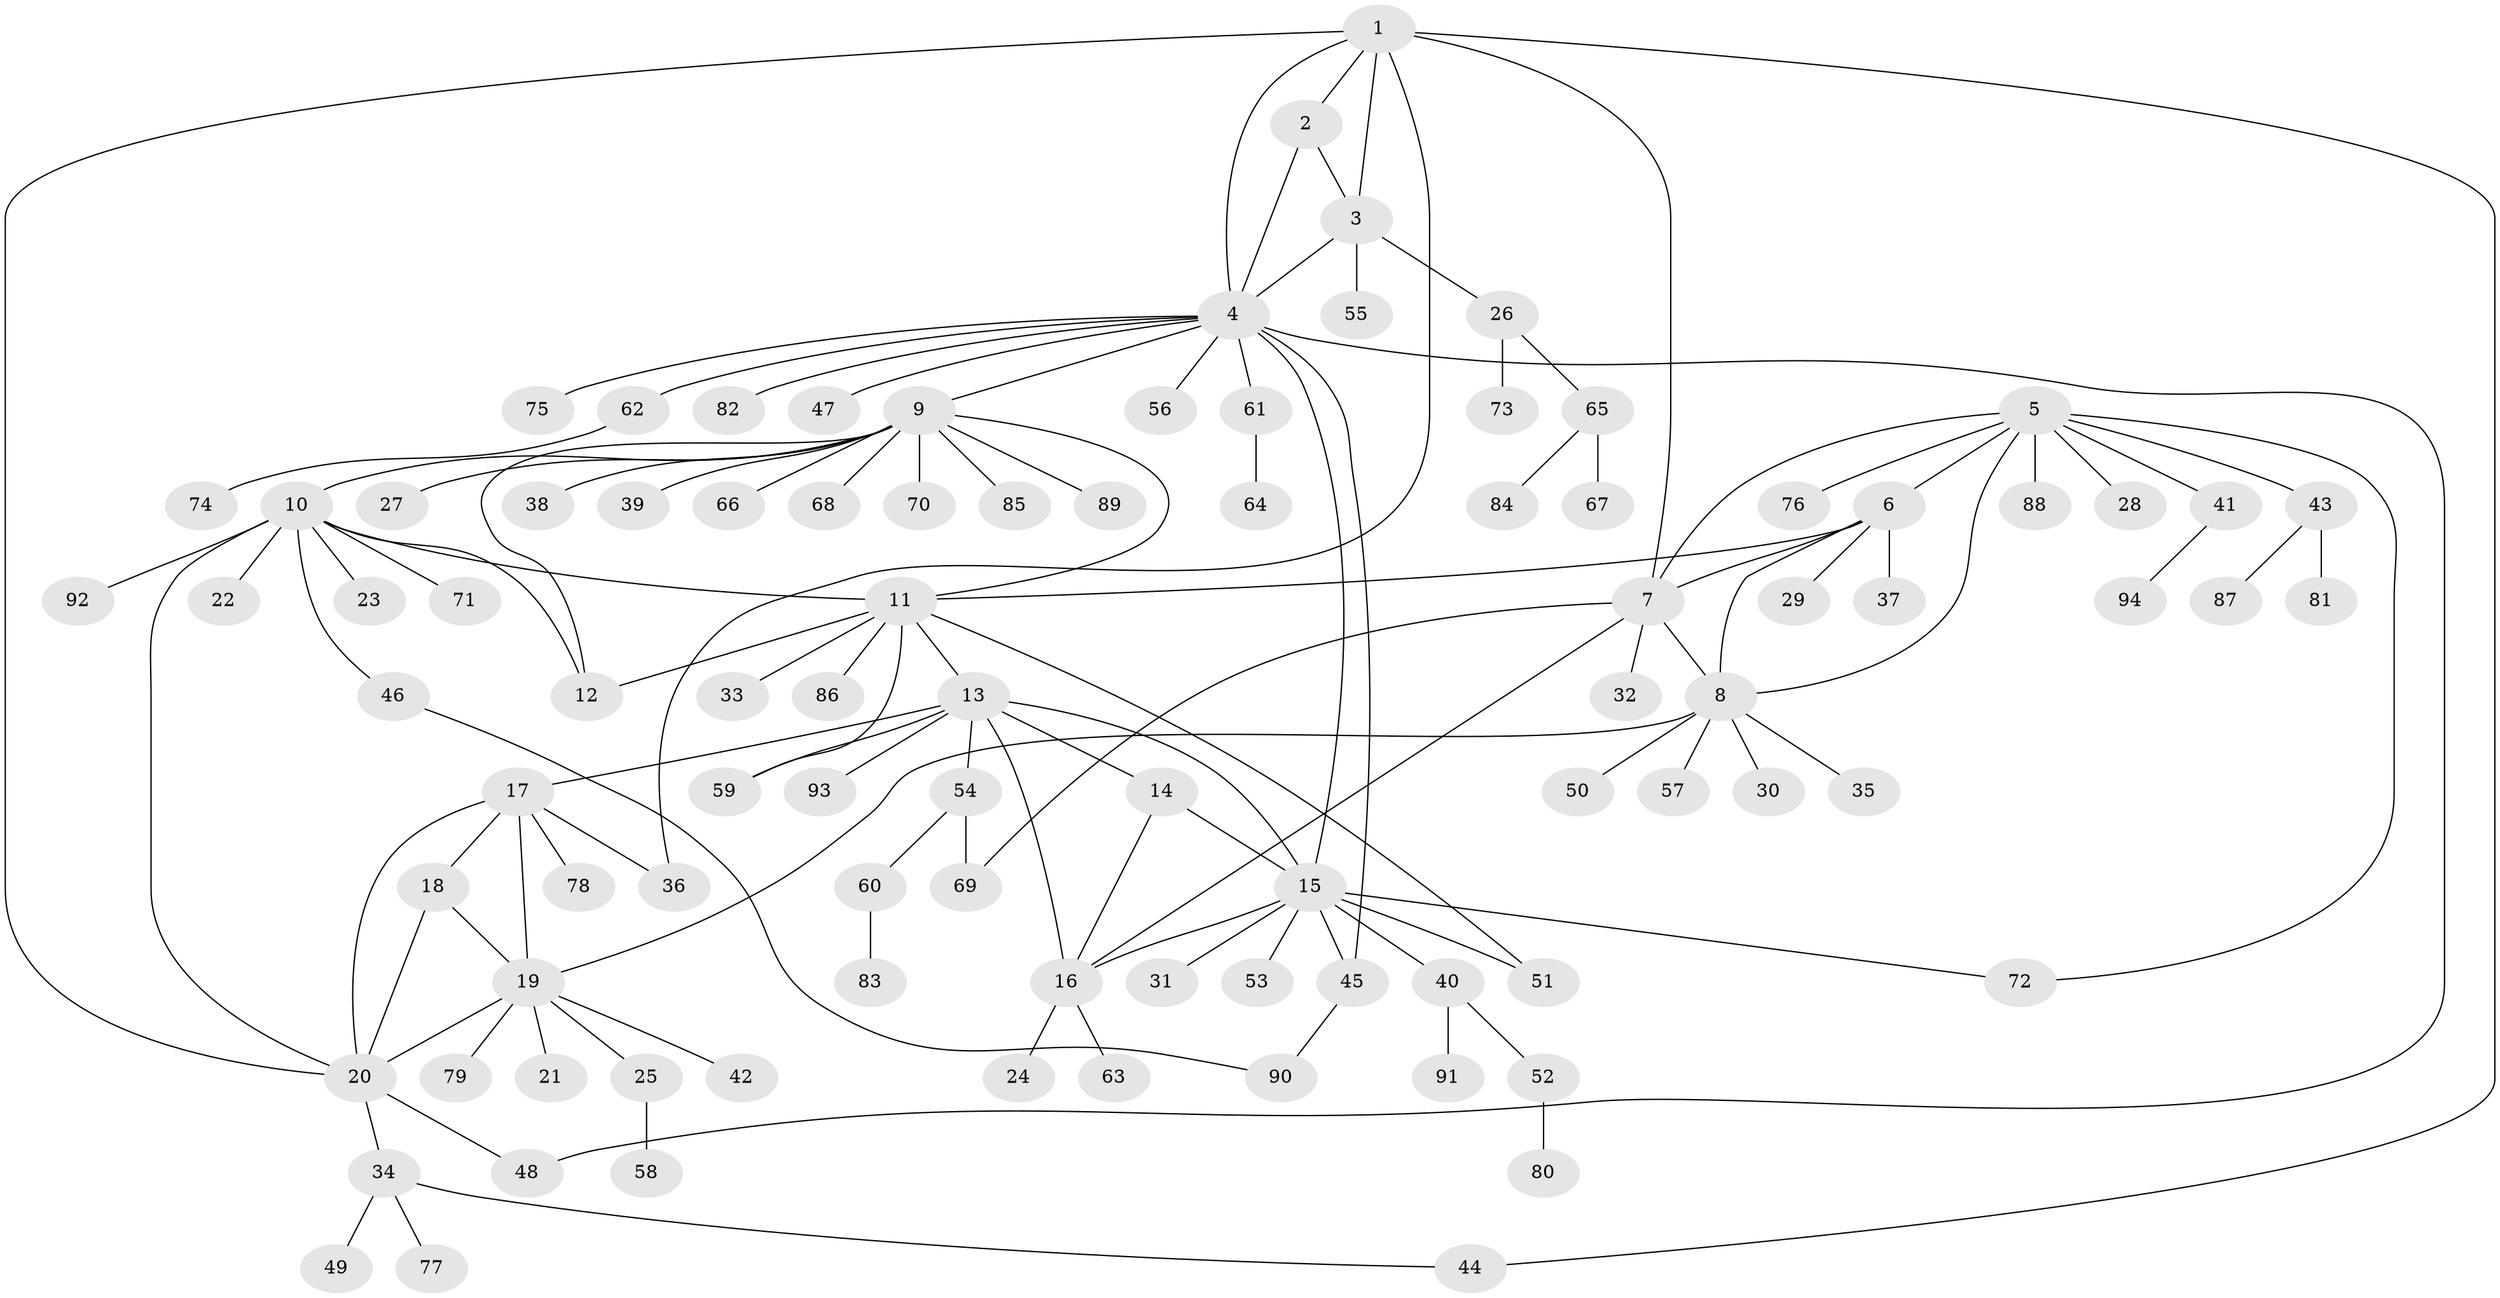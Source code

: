 // coarse degree distribution, {15: 0.017857142857142856, 2: 0.125, 4: 0.05357142857142857, 6: 0.03571428571428571, 8: 0.017857142857142856, 7: 0.03571428571428571, 16: 0.017857142857142856, 3: 0.05357142857142857, 9: 0.017857142857142856, 5: 0.017857142857142856, 1: 0.6071428571428571}
// Generated by graph-tools (version 1.1) at 2025/19/03/04/25 18:19:38]
// undirected, 94 vertices, 123 edges
graph export_dot {
graph [start="1"]
  node [color=gray90,style=filled];
  1;
  2;
  3;
  4;
  5;
  6;
  7;
  8;
  9;
  10;
  11;
  12;
  13;
  14;
  15;
  16;
  17;
  18;
  19;
  20;
  21;
  22;
  23;
  24;
  25;
  26;
  27;
  28;
  29;
  30;
  31;
  32;
  33;
  34;
  35;
  36;
  37;
  38;
  39;
  40;
  41;
  42;
  43;
  44;
  45;
  46;
  47;
  48;
  49;
  50;
  51;
  52;
  53;
  54;
  55;
  56;
  57;
  58;
  59;
  60;
  61;
  62;
  63;
  64;
  65;
  66;
  67;
  68;
  69;
  70;
  71;
  72;
  73;
  74;
  75;
  76;
  77;
  78;
  79;
  80;
  81;
  82;
  83;
  84;
  85;
  86;
  87;
  88;
  89;
  90;
  91;
  92;
  93;
  94;
  1 -- 2;
  1 -- 3;
  1 -- 4;
  1 -- 7;
  1 -- 20;
  1 -- 36;
  1 -- 44;
  2 -- 3;
  2 -- 4;
  3 -- 4;
  3 -- 26;
  3 -- 55;
  4 -- 9;
  4 -- 15;
  4 -- 45;
  4 -- 47;
  4 -- 48;
  4 -- 56;
  4 -- 61;
  4 -- 62;
  4 -- 75;
  4 -- 82;
  5 -- 6;
  5 -- 7;
  5 -- 8;
  5 -- 28;
  5 -- 41;
  5 -- 43;
  5 -- 72;
  5 -- 76;
  5 -- 88;
  6 -- 7;
  6 -- 8;
  6 -- 11;
  6 -- 29;
  6 -- 37;
  7 -- 8;
  7 -- 16;
  7 -- 32;
  7 -- 69;
  8 -- 19;
  8 -- 30;
  8 -- 35;
  8 -- 50;
  8 -- 57;
  9 -- 10;
  9 -- 11;
  9 -- 12;
  9 -- 27;
  9 -- 38;
  9 -- 39;
  9 -- 66;
  9 -- 68;
  9 -- 70;
  9 -- 85;
  9 -- 89;
  10 -- 11;
  10 -- 12;
  10 -- 20;
  10 -- 22;
  10 -- 23;
  10 -- 46;
  10 -- 71;
  10 -- 92;
  11 -- 12;
  11 -- 13;
  11 -- 33;
  11 -- 51;
  11 -- 59;
  11 -- 86;
  13 -- 14;
  13 -- 15;
  13 -- 16;
  13 -- 17;
  13 -- 54;
  13 -- 59;
  13 -- 93;
  14 -- 15;
  14 -- 16;
  15 -- 16;
  15 -- 31;
  15 -- 40;
  15 -- 45;
  15 -- 51;
  15 -- 53;
  15 -- 72;
  16 -- 24;
  16 -- 63;
  17 -- 18;
  17 -- 19;
  17 -- 20;
  17 -- 36;
  17 -- 78;
  18 -- 19;
  18 -- 20;
  19 -- 20;
  19 -- 21;
  19 -- 25;
  19 -- 42;
  19 -- 79;
  20 -- 34;
  20 -- 48;
  25 -- 58;
  26 -- 65;
  26 -- 73;
  34 -- 44;
  34 -- 49;
  34 -- 77;
  40 -- 52;
  40 -- 91;
  41 -- 94;
  43 -- 81;
  43 -- 87;
  45 -- 90;
  46 -- 90;
  52 -- 80;
  54 -- 60;
  54 -- 69;
  60 -- 83;
  61 -- 64;
  62 -- 74;
  65 -- 67;
  65 -- 84;
}
